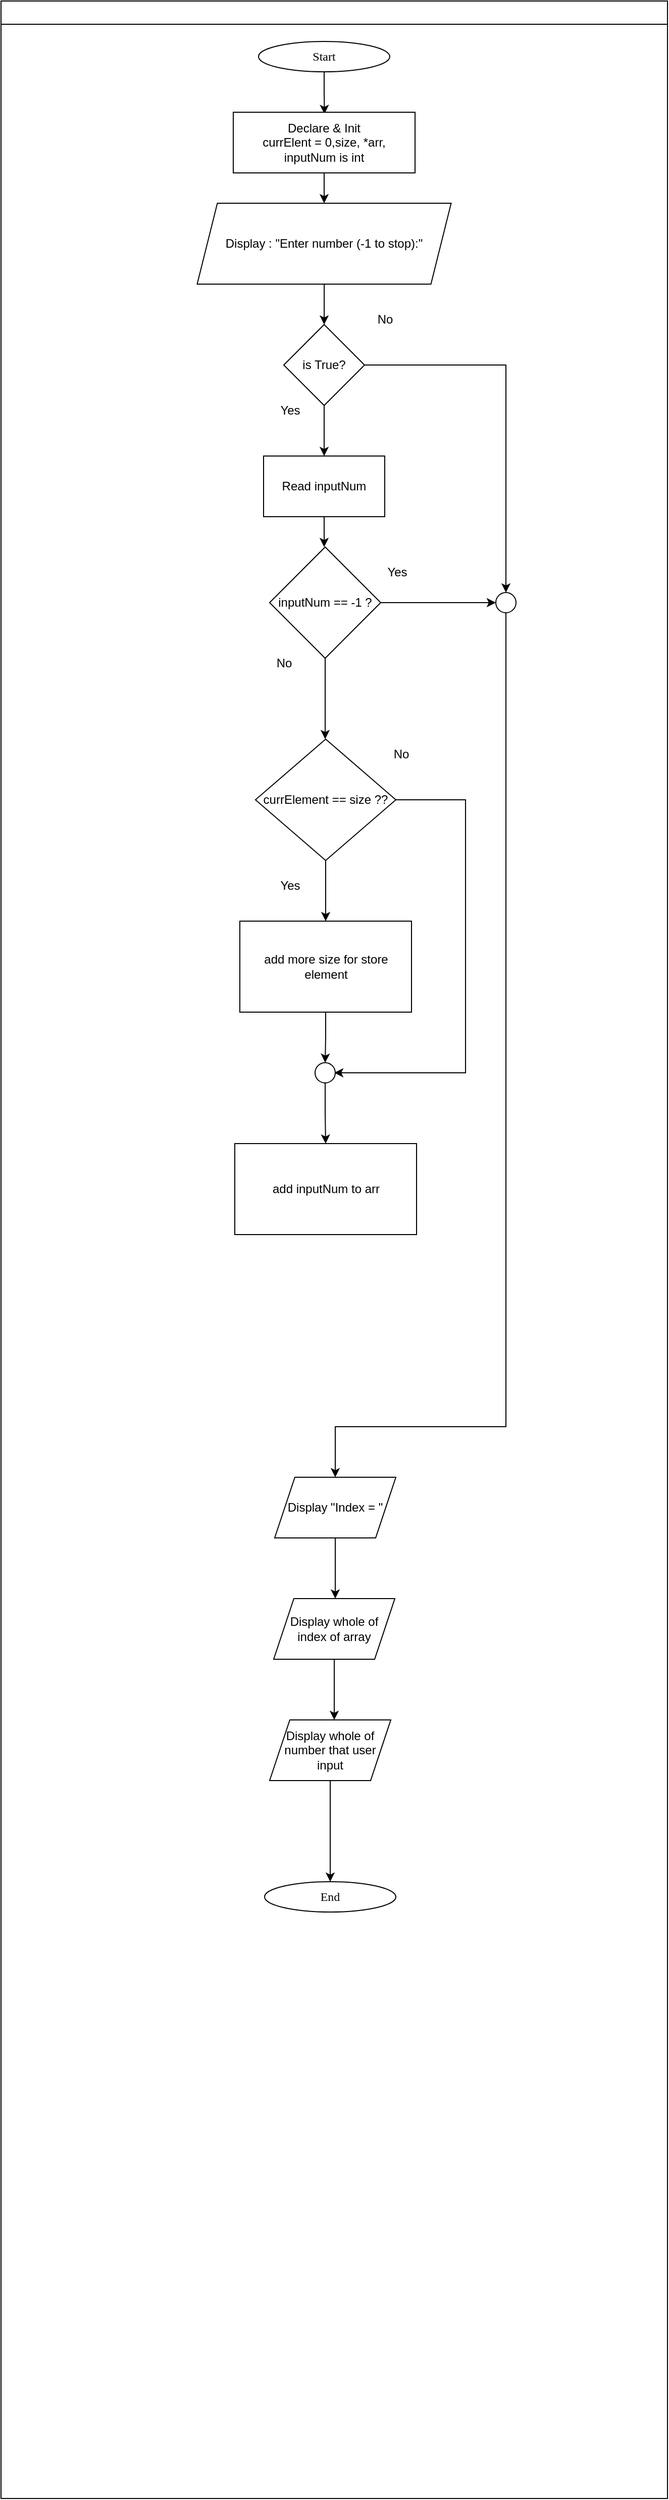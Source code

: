 <mxfile version="25.0.3">
  <diagram id="C5RBs43oDa-KdzZeNtuy" name="Page-1">
    <mxGraphModel dx="1699" dy="477" grid="1" gridSize="10" guides="1" tooltips="1" connect="1" arrows="1" fold="1" page="1" pageScale="1" pageWidth="827" pageHeight="1169" math="0" shadow="0">
      <root>
        <mxCell id="WIyWlLk6GJQsqaUBKTNV-0" />
        <mxCell id="WIyWlLk6GJQsqaUBKTNV-1" parent="WIyWlLk6GJQsqaUBKTNV-0" />
        <mxCell id="mvioNwK95yMqdUQ73LqQ-36" value="" style="swimlane;fontFamily=Sarabun;fontSource=https%3A%2F%2Ffonts.googleapis.com%2Fcss%3Ffamily%3DSarabun;" parent="WIyWlLk6GJQsqaUBKTNV-1" vertex="1">
          <mxGeometry x="-710" y="30" width="660" height="2470" as="geometry" />
        </mxCell>
        <mxCell id="mvioNwK95yMqdUQ73LqQ-35" value="&lt;font data-font-src=&quot;https://fonts.googleapis.com/css?family=Sarabun&quot; face=&quot;Sarabun&quot;&gt;Start&lt;/font&gt;" style="ellipse;whiteSpace=wrap;html=1;" parent="mvioNwK95yMqdUQ73LqQ-36" vertex="1">
          <mxGeometry x="255" y="40" width="130" height="30" as="geometry" />
        </mxCell>
        <mxCell id="QNhVIbcrn-Icenjs99R--4" style="edgeStyle=orthogonalEdgeStyle;rounded=0;orthogonalLoop=1;jettySize=auto;html=1;entryX=0.473;entryY=0.019;entryDx=0;entryDy=0;entryPerimeter=0;" parent="mvioNwK95yMqdUQ73LqQ-36" source="mvioNwK95yMqdUQ73LqQ-35" edge="1">
          <mxGeometry relative="1" as="geometry">
            <mxPoint x="320.33" y="111.71" as="targetPoint" />
          </mxGeometry>
        </mxCell>
        <mxCell id="pyJ5YHgMeb-XLVFXfpXM-3" style="edgeStyle=orthogonalEdgeStyle;rounded=0;orthogonalLoop=1;jettySize=auto;html=1;" parent="mvioNwK95yMqdUQ73LqQ-36" source="pyJ5YHgMeb-XLVFXfpXM-0" edge="1">
          <mxGeometry relative="1" as="geometry">
            <mxPoint x="320" y="200" as="targetPoint" />
          </mxGeometry>
        </mxCell>
        <mxCell id="pyJ5YHgMeb-XLVFXfpXM-0" value="Declare &amp;amp; Init&lt;div&gt;currElent = 0,size, *arr,&lt;/div&gt;&lt;div&gt;inputNum is int&lt;/div&gt;" style="rounded=0;whiteSpace=wrap;html=1;" parent="mvioNwK95yMqdUQ73LqQ-36" vertex="1">
          <mxGeometry x="230" y="110" width="180" height="60" as="geometry" />
        </mxCell>
        <mxCell id="pyJ5YHgMeb-XLVFXfpXM-7" style="edgeStyle=orthogonalEdgeStyle;rounded=0;orthogonalLoop=1;jettySize=auto;html=1;" parent="mvioNwK95yMqdUQ73LqQ-36" source="pyJ5YHgMeb-XLVFXfpXM-2" edge="1">
          <mxGeometry relative="1" as="geometry">
            <mxPoint x="320" y="320" as="targetPoint" />
          </mxGeometry>
        </mxCell>
        <mxCell id="pyJ5YHgMeb-XLVFXfpXM-2" value="Display : &quot;Enter number (-1 to stop):&quot;" style="shape=parallelogram;perimeter=parallelogramPerimeter;whiteSpace=wrap;html=1;fixedSize=1;" parent="mvioNwK95yMqdUQ73LqQ-36" vertex="1">
          <mxGeometry x="194.25" y="200" width="251.5" height="80" as="geometry" />
        </mxCell>
        <mxCell id="pyJ5YHgMeb-XLVFXfpXM-9" style="edgeStyle=orthogonalEdgeStyle;rounded=0;orthogonalLoop=1;jettySize=auto;html=1;" parent="mvioNwK95yMqdUQ73LqQ-36" source="pyJ5YHgMeb-XLVFXfpXM-6" edge="1">
          <mxGeometry relative="1" as="geometry">
            <mxPoint x="320" y="450" as="targetPoint" />
          </mxGeometry>
        </mxCell>
        <mxCell id="pyJ5YHgMeb-XLVFXfpXM-38" style="edgeStyle=orthogonalEdgeStyle;rounded=0;orthogonalLoop=1;jettySize=auto;html=1;entryX=0.5;entryY=0;entryDx=0;entryDy=0;" parent="mvioNwK95yMqdUQ73LqQ-36" source="pyJ5YHgMeb-XLVFXfpXM-6" target="pyJ5YHgMeb-XLVFXfpXM-36" edge="1">
          <mxGeometry relative="1" as="geometry" />
        </mxCell>
        <mxCell id="pyJ5YHgMeb-XLVFXfpXM-6" value="is True?" style="rhombus;whiteSpace=wrap;html=1;" parent="mvioNwK95yMqdUQ73LqQ-36" vertex="1">
          <mxGeometry x="280" y="320" width="80" height="80" as="geometry" />
        </mxCell>
        <mxCell id="pyJ5YHgMeb-XLVFXfpXM-11" style="edgeStyle=orthogonalEdgeStyle;rounded=0;orthogonalLoop=1;jettySize=auto;html=1;" parent="mvioNwK95yMqdUQ73LqQ-36" source="pyJ5YHgMeb-XLVFXfpXM-8" edge="1">
          <mxGeometry relative="1" as="geometry">
            <mxPoint x="320" y="540" as="targetPoint" />
          </mxGeometry>
        </mxCell>
        <mxCell id="pyJ5YHgMeb-XLVFXfpXM-8" value="Read inputNum" style="rounded=0;whiteSpace=wrap;html=1;" parent="mvioNwK95yMqdUQ73LqQ-36" vertex="1">
          <mxGeometry x="260" y="450" width="120" height="60" as="geometry" />
        </mxCell>
        <mxCell id="pyJ5YHgMeb-XLVFXfpXM-17" style="edgeStyle=orthogonalEdgeStyle;rounded=0;orthogonalLoop=1;jettySize=auto;html=1;" parent="mvioNwK95yMqdUQ73LqQ-36" source="pyJ5YHgMeb-XLVFXfpXM-10" edge="1">
          <mxGeometry relative="1" as="geometry">
            <mxPoint x="321" y="730" as="targetPoint" />
          </mxGeometry>
        </mxCell>
        <mxCell id="pyJ5YHgMeb-XLVFXfpXM-37" style="edgeStyle=orthogonalEdgeStyle;rounded=0;orthogonalLoop=1;jettySize=auto;html=1;entryX=0;entryY=0.5;entryDx=0;entryDy=0;" parent="mvioNwK95yMqdUQ73LqQ-36" source="pyJ5YHgMeb-XLVFXfpXM-10" target="pyJ5YHgMeb-XLVFXfpXM-36" edge="1">
          <mxGeometry relative="1" as="geometry" />
        </mxCell>
        <mxCell id="pyJ5YHgMeb-XLVFXfpXM-10" value="inputNum == -1 ?" style="rhombus;whiteSpace=wrap;html=1;" parent="mvioNwK95yMqdUQ73LqQ-36" vertex="1">
          <mxGeometry x="266" y="540" width="110" height="110" as="geometry" />
        </mxCell>
        <mxCell id="pyJ5YHgMeb-XLVFXfpXM-12" value="Yes" style="text;html=1;align=center;verticalAlign=middle;resizable=0;points=[];autosize=1;strokeColor=none;fillColor=none;" parent="mvioNwK95yMqdUQ73LqQ-36" vertex="1">
          <mxGeometry x="266" y="390" width="40" height="30" as="geometry" />
        </mxCell>
        <mxCell id="pyJ5YHgMeb-XLVFXfpXM-40" style="edgeStyle=orthogonalEdgeStyle;rounded=0;orthogonalLoop=1;jettySize=auto;html=1;" parent="mvioNwK95yMqdUQ73LqQ-36" source="pyJ5YHgMeb-XLVFXfpXM-14" edge="1">
          <mxGeometry relative="1" as="geometry">
            <mxPoint x="331" y="1580" as="targetPoint" />
          </mxGeometry>
        </mxCell>
        <mxCell id="pyJ5YHgMeb-XLVFXfpXM-14" value="Display &quot;Index = &quot;" style="shape=parallelogram;perimeter=parallelogramPerimeter;whiteSpace=wrap;html=1;fixedSize=1;" parent="mvioNwK95yMqdUQ73LqQ-36" vertex="1">
          <mxGeometry x="271" y="1460" width="120" height="60" as="geometry" />
        </mxCell>
        <mxCell id="pyJ5YHgMeb-XLVFXfpXM-16" value="No" style="text;html=1;align=center;verticalAlign=middle;resizable=0;points=[];autosize=1;strokeColor=none;fillColor=none;" parent="mvioNwK95yMqdUQ73LqQ-36" vertex="1">
          <mxGeometry x="360" y="300" width="40" height="30" as="geometry" />
        </mxCell>
        <mxCell id="pyJ5YHgMeb-XLVFXfpXM-18" value="No" style="text;html=1;align=center;verticalAlign=middle;resizable=0;points=[];autosize=1;strokeColor=none;fillColor=none;" parent="mvioNwK95yMqdUQ73LqQ-36" vertex="1">
          <mxGeometry x="260" y="640" width="40" height="30" as="geometry" />
        </mxCell>
        <mxCell id="pyJ5YHgMeb-XLVFXfpXM-22" style="edgeStyle=orthogonalEdgeStyle;rounded=0;orthogonalLoop=1;jettySize=auto;html=1;entryX=0.5;entryY=0;entryDx=0;entryDy=0;" parent="mvioNwK95yMqdUQ73LqQ-36" source="pyJ5YHgMeb-XLVFXfpXM-19" target="pyJ5YHgMeb-XLVFXfpXM-21" edge="1">
          <mxGeometry relative="1" as="geometry" />
        </mxCell>
        <mxCell id="pyJ5YHgMeb-XLVFXfpXM-30" style="edgeStyle=orthogonalEdgeStyle;rounded=0;orthogonalLoop=1;jettySize=auto;html=1;" parent="mvioNwK95yMqdUQ73LqQ-36" source="pyJ5YHgMeb-XLVFXfpXM-19" edge="1">
          <mxGeometry relative="1" as="geometry">
            <mxPoint x="330" y="1060" as="targetPoint" />
            <Array as="points">
              <mxPoint x="460" y="790" />
              <mxPoint x="460" y="1060" />
            </Array>
          </mxGeometry>
        </mxCell>
        <mxCell id="pyJ5YHgMeb-XLVFXfpXM-19" value="currElement == size ??" style="rhombus;whiteSpace=wrap;html=1;" parent="mvioNwK95yMqdUQ73LqQ-36" vertex="1">
          <mxGeometry x="252" y="730" width="139" height="120" as="geometry" />
        </mxCell>
        <mxCell id="pyJ5YHgMeb-XLVFXfpXM-21" value="add more size for store element" style="rounded=0;whiteSpace=wrap;html=1;" parent="mvioNwK95yMqdUQ73LqQ-36" vertex="1">
          <mxGeometry x="236.5" y="910" width="170" height="90" as="geometry" />
        </mxCell>
        <mxCell id="pyJ5YHgMeb-XLVFXfpXM-25" value="add inputNum to arr" style="rounded=0;whiteSpace=wrap;html=1;" parent="mvioNwK95yMqdUQ73LqQ-36" vertex="1">
          <mxGeometry x="231.5" y="1130" width="180" height="90" as="geometry" />
        </mxCell>
        <mxCell id="pyJ5YHgMeb-XLVFXfpXM-26" value="Yes" style="text;html=1;align=center;verticalAlign=middle;resizable=0;points=[];autosize=1;strokeColor=none;fillColor=none;" parent="mvioNwK95yMqdUQ73LqQ-36" vertex="1">
          <mxGeometry x="266" y="860" width="40" height="30" as="geometry" />
        </mxCell>
        <mxCell id="pyJ5YHgMeb-XLVFXfpXM-35" style="edgeStyle=orthogonalEdgeStyle;rounded=0;orthogonalLoop=1;jettySize=auto;html=1;entryX=0.5;entryY=0;entryDx=0;entryDy=0;" parent="mvioNwK95yMqdUQ73LqQ-36" source="pyJ5YHgMeb-XLVFXfpXM-31" target="pyJ5YHgMeb-XLVFXfpXM-25" edge="1">
          <mxGeometry relative="1" as="geometry" />
        </mxCell>
        <mxCell id="pyJ5YHgMeb-XLVFXfpXM-31" value="" style="ellipse;whiteSpace=wrap;html=1;aspect=fixed;" parent="mvioNwK95yMqdUQ73LqQ-36" vertex="1">
          <mxGeometry x="311" y="1050" width="20" height="20" as="geometry" />
        </mxCell>
        <mxCell id="pyJ5YHgMeb-XLVFXfpXM-32" value="" style="edgeStyle=orthogonalEdgeStyle;rounded=0;orthogonalLoop=1;jettySize=auto;html=1;" parent="mvioNwK95yMqdUQ73LqQ-36" source="pyJ5YHgMeb-XLVFXfpXM-21" target="pyJ5YHgMeb-XLVFXfpXM-31" edge="1">
          <mxGeometry relative="1" as="geometry">
            <mxPoint x="-388.5" y="1120" as="targetPoint" />
            <mxPoint x="-388" y="1030" as="sourcePoint" />
          </mxGeometry>
        </mxCell>
        <mxCell id="pyJ5YHgMeb-XLVFXfpXM-39" style="edgeStyle=orthogonalEdgeStyle;rounded=0;orthogonalLoop=1;jettySize=auto;html=1;entryX=0.5;entryY=0;entryDx=0;entryDy=0;" parent="mvioNwK95yMqdUQ73LqQ-36" source="pyJ5YHgMeb-XLVFXfpXM-36" target="pyJ5YHgMeb-XLVFXfpXM-14" edge="1">
          <mxGeometry relative="1" as="geometry">
            <Array as="points">
              <mxPoint x="500" y="1410" />
            </Array>
          </mxGeometry>
        </mxCell>
        <mxCell id="pyJ5YHgMeb-XLVFXfpXM-36" value="" style="ellipse;whiteSpace=wrap;html=1;aspect=fixed;" parent="mvioNwK95yMqdUQ73LqQ-36" vertex="1">
          <mxGeometry x="490" y="585" width="20" height="20" as="geometry" />
        </mxCell>
        <mxCell id="pyJ5YHgMeb-XLVFXfpXM-41" value="No" style="text;html=1;align=center;verticalAlign=middle;resizable=0;points=[];autosize=1;strokeColor=none;fillColor=none;" parent="mvioNwK95yMqdUQ73LqQ-36" vertex="1">
          <mxGeometry x="376" y="730" width="40" height="30" as="geometry" />
        </mxCell>
        <mxCell id="pyJ5YHgMeb-XLVFXfpXM-42" value="Yes" style="text;html=1;align=center;verticalAlign=middle;resizable=0;points=[];autosize=1;strokeColor=none;fillColor=none;" parent="mvioNwK95yMqdUQ73LqQ-36" vertex="1">
          <mxGeometry x="371.5" y="550" width="40" height="30" as="geometry" />
        </mxCell>
        <mxCell id="pyJ5YHgMeb-XLVFXfpXM-45" style="edgeStyle=orthogonalEdgeStyle;rounded=0;orthogonalLoop=1;jettySize=auto;html=1;" parent="mvioNwK95yMqdUQ73LqQ-36" source="pyJ5YHgMeb-XLVFXfpXM-43" edge="1">
          <mxGeometry relative="1" as="geometry">
            <mxPoint x="330" y="1700" as="targetPoint" />
          </mxGeometry>
        </mxCell>
        <mxCell id="pyJ5YHgMeb-XLVFXfpXM-43" value="Display whole of index of array" style="shape=parallelogram;perimeter=parallelogramPerimeter;whiteSpace=wrap;html=1;fixedSize=1;" parent="mvioNwK95yMqdUQ73LqQ-36" vertex="1">
          <mxGeometry x="270" y="1580" width="120" height="60" as="geometry" />
        </mxCell>
        <mxCell id="pyJ5YHgMeb-XLVFXfpXM-46" style="edgeStyle=orthogonalEdgeStyle;rounded=0;orthogonalLoop=1;jettySize=auto;html=1;" parent="mvioNwK95yMqdUQ73LqQ-36" source="pyJ5YHgMeb-XLVFXfpXM-44" edge="1">
          <mxGeometry relative="1" as="geometry">
            <mxPoint x="326" y="1860" as="targetPoint" />
          </mxGeometry>
        </mxCell>
        <mxCell id="pyJ5YHgMeb-XLVFXfpXM-44" value="Display whole of number that user input" style="shape=parallelogram;perimeter=parallelogramPerimeter;whiteSpace=wrap;html=1;fixedSize=1;" parent="mvioNwK95yMqdUQ73LqQ-36" vertex="1">
          <mxGeometry x="266" y="1700" width="120" height="60" as="geometry" />
        </mxCell>
        <mxCell id="pyJ5YHgMeb-XLVFXfpXM-48" value="&lt;font face=&quot;Sarabun&quot;&gt;End&lt;/font&gt;" style="ellipse;whiteSpace=wrap;html=1;" parent="mvioNwK95yMqdUQ73LqQ-36" vertex="1">
          <mxGeometry x="261" y="1860" width="130" height="30" as="geometry" />
        </mxCell>
      </root>
    </mxGraphModel>
  </diagram>
</mxfile>

